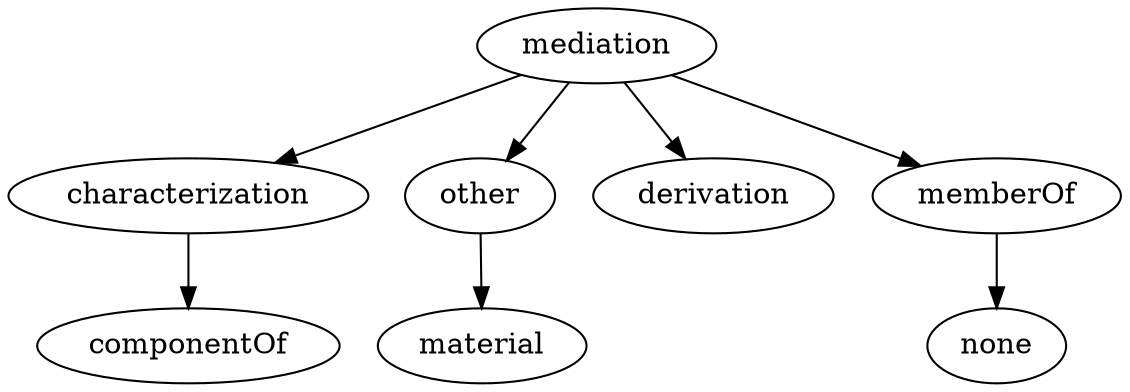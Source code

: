 strict digraph {
mediation;
characterization;
other;
derivation;
memberOf;
componentOf;
material;
none;
mediation -> characterization;
mediation -> other;
mediation -> derivation;
mediation -> memberOf;
characterization -> componentOf;
other -> material;
memberOf -> none;
}
